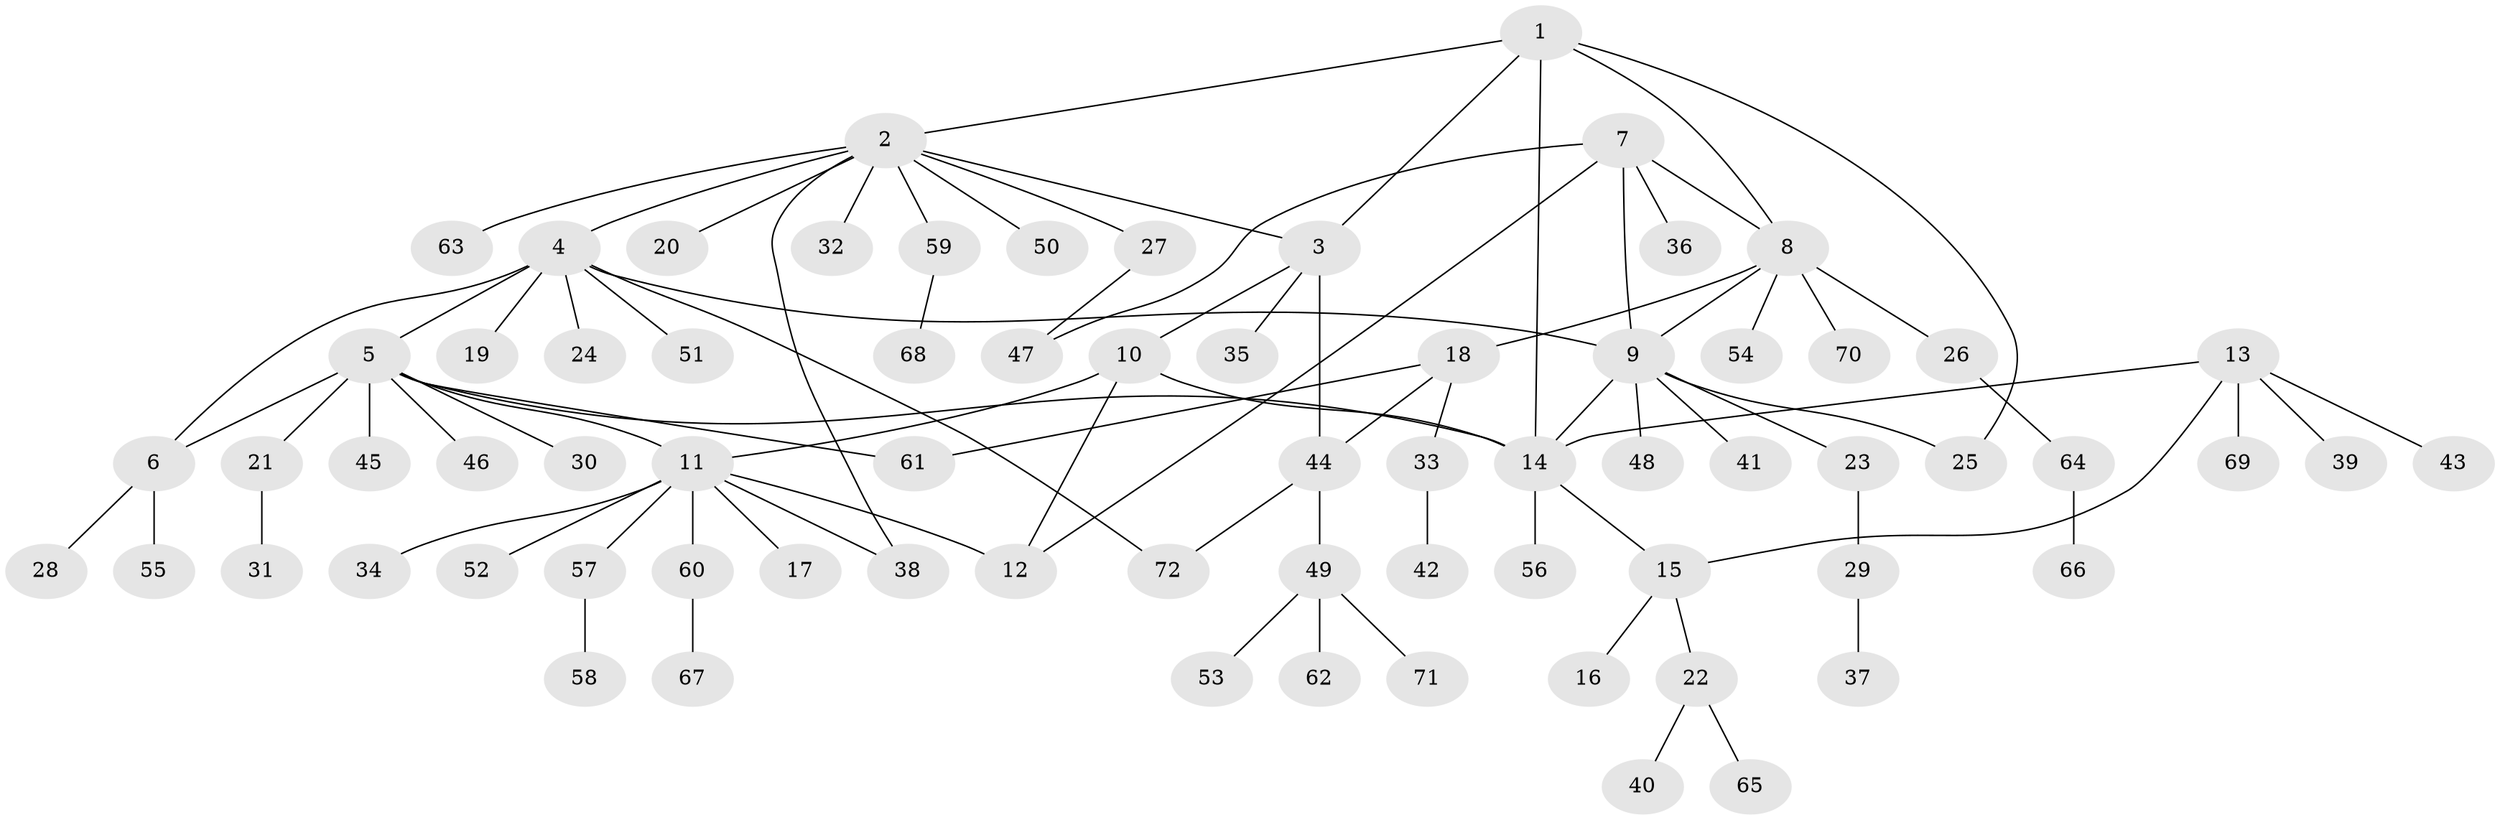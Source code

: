 // coarse degree distribution, {7: 0.09090909090909091, 1: 0.45454545454545453, 6: 0.09090909090909091, 5: 0.045454545454545456, 2: 0.2727272727272727, 3: 0.045454545454545456}
// Generated by graph-tools (version 1.1) at 2025/52/03/04/25 22:52:21]
// undirected, 72 vertices, 88 edges
graph export_dot {
  node [color=gray90,style=filled];
  1;
  2;
  3;
  4;
  5;
  6;
  7;
  8;
  9;
  10;
  11;
  12;
  13;
  14;
  15;
  16;
  17;
  18;
  19;
  20;
  21;
  22;
  23;
  24;
  25;
  26;
  27;
  28;
  29;
  30;
  31;
  32;
  33;
  34;
  35;
  36;
  37;
  38;
  39;
  40;
  41;
  42;
  43;
  44;
  45;
  46;
  47;
  48;
  49;
  50;
  51;
  52;
  53;
  54;
  55;
  56;
  57;
  58;
  59;
  60;
  61;
  62;
  63;
  64;
  65;
  66;
  67;
  68;
  69;
  70;
  71;
  72;
  1 -- 2;
  1 -- 3;
  1 -- 8;
  1 -- 14;
  1 -- 25;
  2 -- 3;
  2 -- 4;
  2 -- 20;
  2 -- 27;
  2 -- 32;
  2 -- 38;
  2 -- 50;
  2 -- 59;
  2 -- 63;
  3 -- 10;
  3 -- 35;
  3 -- 44;
  4 -- 5;
  4 -- 6;
  4 -- 9;
  4 -- 19;
  4 -- 24;
  4 -- 51;
  4 -- 72;
  5 -- 6;
  5 -- 11;
  5 -- 14;
  5 -- 21;
  5 -- 30;
  5 -- 45;
  5 -- 46;
  5 -- 61;
  6 -- 28;
  6 -- 55;
  7 -- 8;
  7 -- 9;
  7 -- 12;
  7 -- 36;
  7 -- 47;
  8 -- 9;
  8 -- 18;
  8 -- 26;
  8 -- 54;
  8 -- 70;
  9 -- 14;
  9 -- 23;
  9 -- 25;
  9 -- 41;
  9 -- 48;
  10 -- 11;
  10 -- 12;
  10 -- 14;
  11 -- 12;
  11 -- 17;
  11 -- 34;
  11 -- 38;
  11 -- 52;
  11 -- 57;
  11 -- 60;
  13 -- 14;
  13 -- 15;
  13 -- 39;
  13 -- 43;
  13 -- 69;
  14 -- 15;
  14 -- 56;
  15 -- 16;
  15 -- 22;
  18 -- 33;
  18 -- 44;
  18 -- 61;
  21 -- 31;
  22 -- 40;
  22 -- 65;
  23 -- 29;
  26 -- 64;
  27 -- 47;
  29 -- 37;
  33 -- 42;
  44 -- 49;
  44 -- 72;
  49 -- 53;
  49 -- 62;
  49 -- 71;
  57 -- 58;
  59 -- 68;
  60 -- 67;
  64 -- 66;
}
